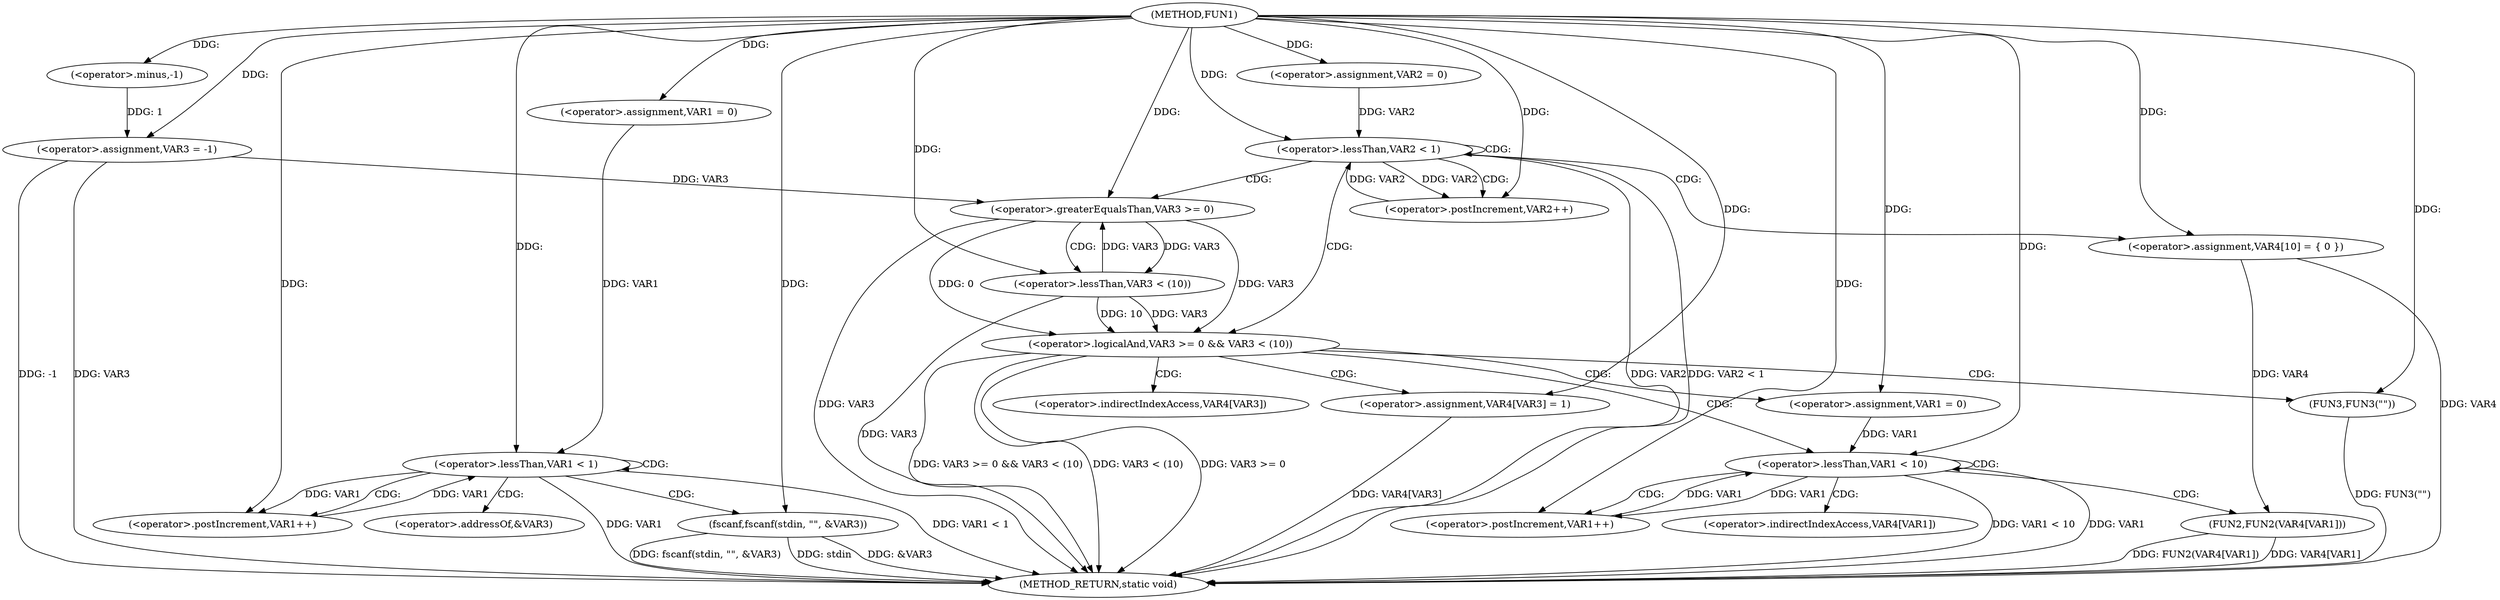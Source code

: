digraph FUN1 {  
"1000100" [label = "(METHOD,FUN1)" ]
"1000171" [label = "(METHOD_RETURN,static void)" ]
"1000105" [label = "(<operator>.assignment,VAR3 = -1)" ]
"1000107" [label = "(<operator>.minus,-1)" ]
"1000110" [label = "(<operator>.assignment,VAR1 = 0)" ]
"1000113" [label = "(<operator>.lessThan,VAR1 < 1)" ]
"1000116" [label = "(<operator>.postIncrement,VAR1++)" ]
"1000119" [label = "(fscanf,fscanf(stdin, \"\", &VAR3))" ]
"1000125" [label = "(<operator>.assignment,VAR2 = 0)" ]
"1000128" [label = "(<operator>.lessThan,VAR2 < 1)" ]
"1000131" [label = "(<operator>.postIncrement,VAR2++)" ]
"1000137" [label = "(<operator>.assignment,VAR4[10] = { 0 })" ]
"1000140" [label = "(<operator>.logicalAnd,VAR3 >= 0 && VAR3 < (10))" ]
"1000141" [label = "(<operator>.greaterEqualsThan,VAR3 >= 0)" ]
"1000144" [label = "(<operator>.lessThan,VAR3 < (10))" ]
"1000148" [label = "(<operator>.assignment,VAR4[VAR3] = 1)" ]
"1000154" [label = "(<operator>.assignment,VAR1 = 0)" ]
"1000157" [label = "(<operator>.lessThan,VAR1 < 10)" ]
"1000160" [label = "(<operator>.postIncrement,VAR1++)" ]
"1000163" [label = "(FUN2,FUN2(VAR4[VAR1]))" ]
"1000169" [label = "(FUN3,FUN3(\"\"))" ]
"1000122" [label = "(<operator>.addressOf,&VAR3)" ]
"1000149" [label = "(<operator>.indirectIndexAccess,VAR4[VAR3])" ]
"1000164" [label = "(<operator>.indirectIndexAccess,VAR4[VAR1])" ]
  "1000163" -> "1000171"  [ label = "DDG: VAR4[VAR1]"] 
  "1000141" -> "1000171"  [ label = "DDG: VAR3"] 
  "1000105" -> "1000171"  [ label = "DDG: -1"] 
  "1000169" -> "1000171"  [ label = "DDG: FUN3(\"\")"] 
  "1000157" -> "1000171"  [ label = "DDG: VAR1 < 10"] 
  "1000140" -> "1000171"  [ label = "DDG: VAR3 >= 0"] 
  "1000140" -> "1000171"  [ label = "DDG: VAR3 >= 0 && VAR3 < (10)"] 
  "1000119" -> "1000171"  [ label = "DDG: fscanf(stdin, \"\", &VAR3)"] 
  "1000163" -> "1000171"  [ label = "DDG: FUN2(VAR4[VAR1])"] 
  "1000113" -> "1000171"  [ label = "DDG: VAR1"] 
  "1000128" -> "1000171"  [ label = "DDG: VAR2"] 
  "1000157" -> "1000171"  [ label = "DDG: VAR1"] 
  "1000140" -> "1000171"  [ label = "DDG: VAR3 < (10)"] 
  "1000148" -> "1000171"  [ label = "DDG: VAR4[VAR3]"] 
  "1000113" -> "1000171"  [ label = "DDG: VAR1 < 1"] 
  "1000119" -> "1000171"  [ label = "DDG: stdin"] 
  "1000119" -> "1000171"  [ label = "DDG: &VAR3"] 
  "1000144" -> "1000171"  [ label = "DDG: VAR3"] 
  "1000128" -> "1000171"  [ label = "DDG: VAR2 < 1"] 
  "1000137" -> "1000171"  [ label = "DDG: VAR4"] 
  "1000105" -> "1000171"  [ label = "DDG: VAR3"] 
  "1000107" -> "1000105"  [ label = "DDG: 1"] 
  "1000100" -> "1000105"  [ label = "DDG: "] 
  "1000100" -> "1000107"  [ label = "DDG: "] 
  "1000100" -> "1000110"  [ label = "DDG: "] 
  "1000116" -> "1000113"  [ label = "DDG: VAR1"] 
  "1000110" -> "1000113"  [ label = "DDG: VAR1"] 
  "1000100" -> "1000113"  [ label = "DDG: "] 
  "1000113" -> "1000116"  [ label = "DDG: VAR1"] 
  "1000100" -> "1000116"  [ label = "DDG: "] 
  "1000100" -> "1000119"  [ label = "DDG: "] 
  "1000100" -> "1000125"  [ label = "DDG: "] 
  "1000125" -> "1000128"  [ label = "DDG: VAR2"] 
  "1000131" -> "1000128"  [ label = "DDG: VAR2"] 
  "1000100" -> "1000128"  [ label = "DDG: "] 
  "1000128" -> "1000131"  [ label = "DDG: VAR2"] 
  "1000100" -> "1000131"  [ label = "DDG: "] 
  "1000100" -> "1000137"  [ label = "DDG: "] 
  "1000141" -> "1000140"  [ label = "DDG: VAR3"] 
  "1000141" -> "1000140"  [ label = "DDG: 0"] 
  "1000144" -> "1000141"  [ label = "DDG: VAR3"] 
  "1000105" -> "1000141"  [ label = "DDG: VAR3"] 
  "1000100" -> "1000141"  [ label = "DDG: "] 
  "1000144" -> "1000140"  [ label = "DDG: VAR3"] 
  "1000144" -> "1000140"  [ label = "DDG: 10"] 
  "1000141" -> "1000144"  [ label = "DDG: VAR3"] 
  "1000100" -> "1000144"  [ label = "DDG: "] 
  "1000100" -> "1000148"  [ label = "DDG: "] 
  "1000100" -> "1000154"  [ label = "DDG: "] 
  "1000154" -> "1000157"  [ label = "DDG: VAR1"] 
  "1000160" -> "1000157"  [ label = "DDG: VAR1"] 
  "1000100" -> "1000157"  [ label = "DDG: "] 
  "1000157" -> "1000160"  [ label = "DDG: VAR1"] 
  "1000100" -> "1000160"  [ label = "DDG: "] 
  "1000137" -> "1000163"  [ label = "DDG: VAR4"] 
  "1000100" -> "1000169"  [ label = "DDG: "] 
  "1000113" -> "1000116"  [ label = "CDG: "] 
  "1000113" -> "1000113"  [ label = "CDG: "] 
  "1000113" -> "1000119"  [ label = "CDG: "] 
  "1000113" -> "1000122"  [ label = "CDG: "] 
  "1000128" -> "1000131"  [ label = "CDG: "] 
  "1000128" -> "1000128"  [ label = "CDG: "] 
  "1000128" -> "1000137"  [ label = "CDG: "] 
  "1000128" -> "1000141"  [ label = "CDG: "] 
  "1000128" -> "1000140"  [ label = "CDG: "] 
  "1000140" -> "1000154"  [ label = "CDG: "] 
  "1000140" -> "1000148"  [ label = "CDG: "] 
  "1000140" -> "1000157"  [ label = "CDG: "] 
  "1000140" -> "1000149"  [ label = "CDG: "] 
  "1000140" -> "1000169"  [ label = "CDG: "] 
  "1000141" -> "1000144"  [ label = "CDG: "] 
  "1000157" -> "1000163"  [ label = "CDG: "] 
  "1000157" -> "1000164"  [ label = "CDG: "] 
  "1000157" -> "1000160"  [ label = "CDG: "] 
  "1000157" -> "1000157"  [ label = "CDG: "] 
}

